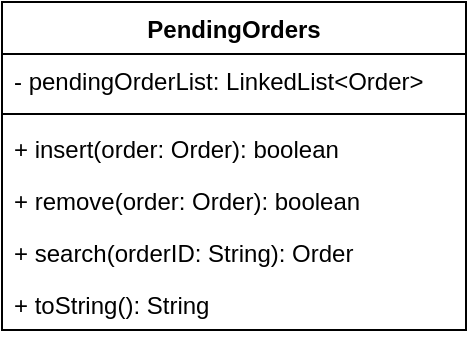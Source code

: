 <mxfile version="13.9.1" type="device"><diagram id="uDPXq2XgSSHxC6-9eTl4" name="Page-1"><mxGraphModel dx="1422" dy="813" grid="1" gridSize="10" guides="1" tooltips="1" connect="1" arrows="1" fold="1" page="1" pageScale="1" pageWidth="850" pageHeight="1100" math="0" shadow="0"><root><mxCell id="0"/><mxCell id="1" parent="0"/><mxCell id="JM1CEvMifFhttC0uFltD-1" value="PendingOrders" style="swimlane;fontStyle=1;align=center;verticalAlign=top;childLayout=stackLayout;horizontal=1;startSize=26;horizontalStack=0;resizeParent=1;resizeParentMax=0;resizeLast=0;collapsible=1;marginBottom=0;" vertex="1" parent="1"><mxGeometry x="309" y="290" width="232" height="164" as="geometry"/></mxCell><mxCell id="JM1CEvMifFhttC0uFltD-2" value="- pendingOrderList: LinkedList&lt;Order&gt;" style="text;strokeColor=none;fillColor=none;align=left;verticalAlign=top;spacingLeft=4;spacingRight=4;overflow=hidden;rotatable=0;points=[[0,0.5],[1,0.5]];portConstraint=eastwest;" vertex="1" parent="JM1CEvMifFhttC0uFltD-1"><mxGeometry y="26" width="232" height="26" as="geometry"/></mxCell><mxCell id="JM1CEvMifFhttC0uFltD-3" value="" style="line;strokeWidth=1;fillColor=none;align=left;verticalAlign=middle;spacingTop=-1;spacingLeft=3;spacingRight=3;rotatable=0;labelPosition=right;points=[];portConstraint=eastwest;" vertex="1" parent="JM1CEvMifFhttC0uFltD-1"><mxGeometry y="52" width="232" height="8" as="geometry"/></mxCell><mxCell id="JM1CEvMifFhttC0uFltD-4" value="+ insert(order: Order): boolean" style="text;strokeColor=none;fillColor=none;align=left;verticalAlign=top;spacingLeft=4;spacingRight=4;overflow=hidden;rotatable=0;points=[[0,0.5],[1,0.5]];portConstraint=eastwest;" vertex="1" parent="JM1CEvMifFhttC0uFltD-1"><mxGeometry y="60" width="232" height="26" as="geometry"/></mxCell><mxCell id="JM1CEvMifFhttC0uFltD-5" value="+ remove(order: Order): boolean" style="text;strokeColor=none;fillColor=none;align=left;verticalAlign=top;spacingLeft=4;spacingRight=4;overflow=hidden;rotatable=0;points=[[0,0.5],[1,0.5]];portConstraint=eastwest;" vertex="1" parent="JM1CEvMifFhttC0uFltD-1"><mxGeometry y="86" width="232" height="26" as="geometry"/></mxCell><mxCell id="JM1CEvMifFhttC0uFltD-6" value="+ search(orderID: String): Order" style="text;strokeColor=none;fillColor=none;align=left;verticalAlign=top;spacingLeft=4;spacingRight=4;overflow=hidden;rotatable=0;points=[[0,0.5],[1,0.5]];portConstraint=eastwest;" vertex="1" parent="JM1CEvMifFhttC0uFltD-1"><mxGeometry y="112" width="232" height="26" as="geometry"/></mxCell><mxCell id="JM1CEvMifFhttC0uFltD-7" value="+ toString(): String" style="text;strokeColor=none;fillColor=none;align=left;verticalAlign=top;spacingLeft=4;spacingRight=4;overflow=hidden;rotatable=0;points=[[0,0.5],[1,0.5]];portConstraint=eastwest;" vertex="1" parent="JM1CEvMifFhttC0uFltD-1"><mxGeometry y="138" width="232" height="26" as="geometry"/></mxCell></root></mxGraphModel></diagram></mxfile>